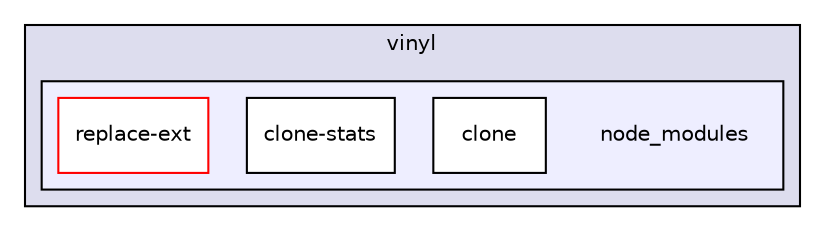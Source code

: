 digraph "gulp-src/node_modules/gulp-sourcemaps/node_modules/vinyl/node_modules" {
  compound=true
  node [ fontsize="10", fontname="Helvetica"];
  edge [ labelfontsize="10", labelfontname="Helvetica"];
  subgraph clusterdir_eeed6ec71bf0d36be7f47b1ec680aaac {
    graph [ bgcolor="#ddddee", pencolor="black", label="vinyl" fontname="Helvetica", fontsize="10", URL="dir_eeed6ec71bf0d36be7f47b1ec680aaac.html"]
  subgraph clusterdir_a5eb1e5440ad77ded9608f497797c14a {
    graph [ bgcolor="#eeeeff", pencolor="black", label="" URL="dir_a5eb1e5440ad77ded9608f497797c14a.html"];
    dir_a5eb1e5440ad77ded9608f497797c14a [shape=plaintext label="node_modules"];
    dir_5ee50a34e6abdaf262883449df5ffff2 [shape=box label="clone" color="black" fillcolor="white" style="filled" URL="dir_5ee50a34e6abdaf262883449df5ffff2.html"];
    dir_7cba9623f78d4938873a4fb547fe91b8 [shape=box label="clone-stats" color="black" fillcolor="white" style="filled" URL="dir_7cba9623f78d4938873a4fb547fe91b8.html"];
    dir_03c182c6dd254bec508e58d890093e91 [shape=box label="replace-ext" color="red" fillcolor="white" style="filled" URL="dir_03c182c6dd254bec508e58d890093e91.html"];
  }
  }
}
